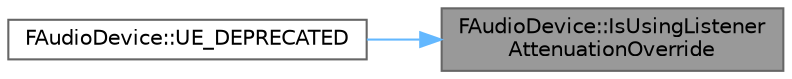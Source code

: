 digraph "FAudioDevice::IsUsingListenerAttenuationOverride"
{
 // INTERACTIVE_SVG=YES
 // LATEX_PDF_SIZE
  bgcolor="transparent";
  edge [fontname=Helvetica,fontsize=10,labelfontname=Helvetica,labelfontsize=10];
  node [fontname=Helvetica,fontsize=10,shape=box,height=0.2,width=0.4];
  rankdir="RL";
  Node1 [id="Node000001",label="FAudioDevice::IsUsingListener\lAttenuationOverride",height=0.2,width=0.4,color="gray40", fillcolor="grey60", style="filled", fontcolor="black",tooltip="Returns if the specific listener is using an attenuation override position."];
  Node1 -> Node2 [id="edge1_Node000001_Node000002",dir="back",color="steelblue1",style="solid",tooltip=" "];
  Node2 [id="Node000002",label="FAudioDevice::UE_DEPRECATED",height=0.2,width=0.4,color="grey40", fillcolor="white", style="filled",URL="$d7/db1/classFAudioDevice.html#a15bbd433510c6348734bdfe1b23f0371",tooltip="Whether device is using listener attenuation override or not."];
}
